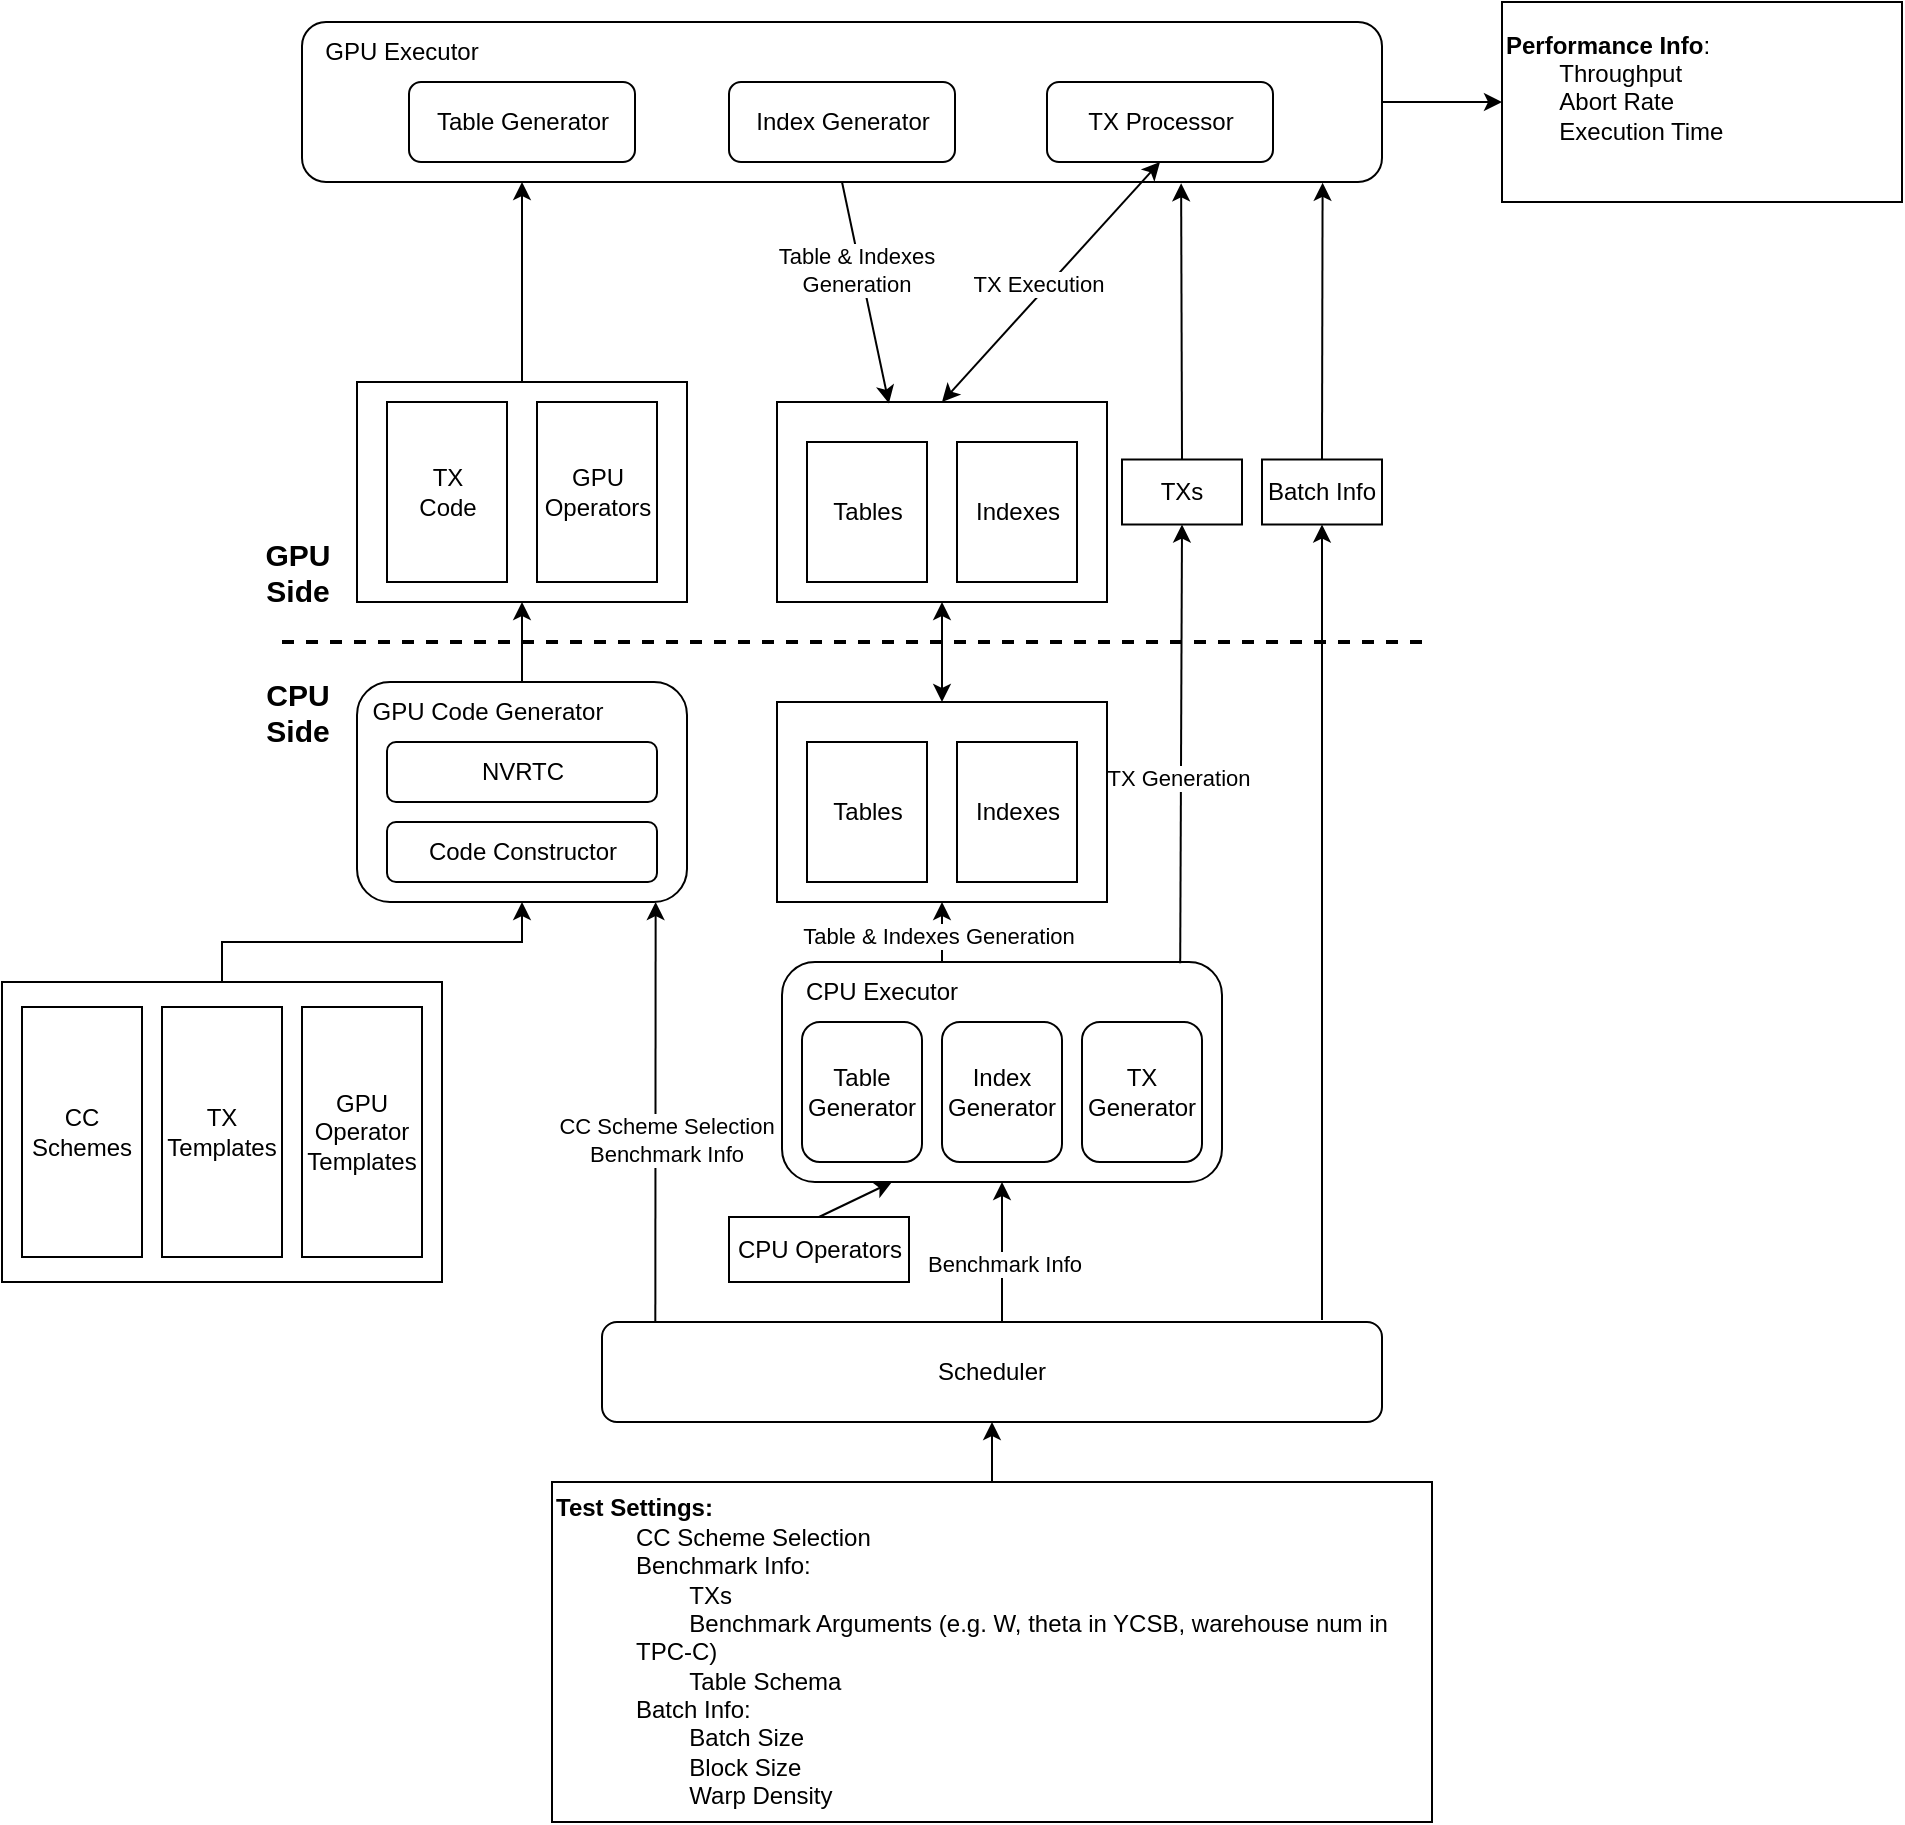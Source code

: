 <mxfile version="24.7.17">
  <diagram name="第 1 页" id="Ptvhk-JyKTcRj7Zm97Kh">
    <mxGraphModel dx="1152" dy="730" grid="1" gridSize="10" guides="1" tooltips="1" connect="1" arrows="1" fold="1" page="1" pageScale="1" pageWidth="827" pageHeight="1169" math="0" shadow="0">
      <root>
        <mxCell id="0" />
        <mxCell id="1" parent="0" />
        <mxCell id="1U4nZc6JwYDM5h0k5hcb-1" value="&lt;div style=&quot;&quot;&gt;&lt;b style=&quot;background-color: initial;&quot;&gt;Test Settings:&lt;/b&gt;&lt;/div&gt;&lt;blockquote style=&quot;margin: 0 0 0 40px; border: none; padding: 0px;&quot;&gt;&lt;div&gt;CC Scheme Selection&lt;/div&gt;&lt;div&gt;Benchmark Info:&lt;/div&gt;&lt;div&gt;&lt;span style=&quot;white-space: pre;&quot;&gt;&#x9;&lt;/span&gt;TXs&lt;/div&gt;&lt;div&gt;&lt;span style=&quot;white-space: pre;&quot;&gt;&#x9;&lt;/span&gt;Benchmark Arguments (e.g. W, theta in YCSB, warehouse num in TPC-C)&lt;/div&gt;&lt;div&gt;&lt;span style=&quot;white-space: pre;&quot;&gt;&#x9;&lt;/span&gt;Table Schema&lt;/div&gt;&lt;div&gt;Batch Info:&lt;/div&gt;&lt;div&gt;&lt;span style=&quot;white-space: pre;&quot;&gt;&#x9;&lt;/span&gt;Batch Size&lt;/div&gt;&lt;div&gt;&lt;span style=&quot;white-space: pre;&quot;&gt;&#x9;&lt;/span&gt;Block Size&lt;/div&gt;&lt;div&gt;&lt;span style=&quot;white-space: pre;&quot;&gt;&#x9;&lt;/span&gt;Warp Density&lt;/div&gt;&lt;/blockquote&gt;" style="rounded=0;whiteSpace=wrap;html=1;align=left;" vertex="1" parent="1">
          <mxGeometry x="335" y="770" width="440" height="170" as="geometry" />
        </mxCell>
        <mxCell id="1U4nZc6JwYDM5h0k5hcb-2" value="Scheduler" style="rounded=1;whiteSpace=wrap;html=1;" vertex="1" parent="1">
          <mxGeometry x="360" y="690" width="390" height="50" as="geometry" />
        </mxCell>
        <mxCell id="1U4nZc6JwYDM5h0k5hcb-44" style="edgeStyle=orthogonalEdgeStyle;rounded=0;orthogonalLoop=1;jettySize=auto;html=1;exitX=0.5;exitY=0;exitDx=0;exitDy=0;entryX=0.5;entryY=1;entryDx=0;entryDy=0;" edge="1" parent="1" source="1U4nZc6JwYDM5h0k5hcb-3" target="1U4nZc6JwYDM5h0k5hcb-14">
          <mxGeometry relative="1" as="geometry" />
        </mxCell>
        <mxCell id="1U4nZc6JwYDM5h0k5hcb-3" value="" style="rounded=0;whiteSpace=wrap;html=1;" vertex="1" parent="1">
          <mxGeometry x="60" y="520" width="220" height="150" as="geometry" />
        </mxCell>
        <mxCell id="1U4nZc6JwYDM5h0k5hcb-4" value="CC&lt;div&gt;Schemes&lt;/div&gt;" style="rounded=0;whiteSpace=wrap;html=1;" vertex="1" parent="1">
          <mxGeometry x="70" y="532.5" width="60" height="125" as="geometry" />
        </mxCell>
        <mxCell id="1U4nZc6JwYDM5h0k5hcb-6" value="TX&lt;div&gt;Templates&lt;/div&gt;" style="rounded=0;whiteSpace=wrap;html=1;" vertex="1" parent="1">
          <mxGeometry x="140" y="532.5" width="60" height="125" as="geometry" />
        </mxCell>
        <mxCell id="1U4nZc6JwYDM5h0k5hcb-7" value="GPU&lt;div&gt;Operator&lt;/div&gt;&lt;div&gt;Templates&lt;/div&gt;" style="rounded=0;whiteSpace=wrap;html=1;" vertex="1" parent="1">
          <mxGeometry x="210" y="532.5" width="60" height="125" as="geometry" />
        </mxCell>
        <mxCell id="1U4nZc6JwYDM5h0k5hcb-8" value="" style="rounded=1;whiteSpace=wrap;html=1;" vertex="1" parent="1">
          <mxGeometry x="450" y="510" width="220" height="110" as="geometry" />
        </mxCell>
        <mxCell id="1U4nZc6JwYDM5h0k5hcb-9" value="Table&lt;div&gt;Generator&lt;/div&gt;" style="rounded=1;whiteSpace=wrap;html=1;" vertex="1" parent="1">
          <mxGeometry x="460" y="540" width="60" height="70" as="geometry" />
        </mxCell>
        <mxCell id="1U4nZc6JwYDM5h0k5hcb-10" value="Index&lt;div&gt;Generator&lt;/div&gt;" style="rounded=1;whiteSpace=wrap;html=1;" vertex="1" parent="1">
          <mxGeometry x="530" y="540" width="60" height="70" as="geometry" />
        </mxCell>
        <mxCell id="1U4nZc6JwYDM5h0k5hcb-11" value="TX&lt;div&gt;Generator&lt;/div&gt;" style="rounded=1;whiteSpace=wrap;html=1;" vertex="1" parent="1">
          <mxGeometry x="600" y="540" width="60" height="70" as="geometry" />
        </mxCell>
        <mxCell id="1U4nZc6JwYDM5h0k5hcb-12" value="CPU Executor" style="text;html=1;align=center;verticalAlign=middle;whiteSpace=wrap;rounded=0;" vertex="1" parent="1">
          <mxGeometry x="460" y="510" width="80" height="30" as="geometry" />
        </mxCell>
        <mxCell id="1U4nZc6JwYDM5h0k5hcb-13" value="CPU Operators" style="rounded=0;whiteSpace=wrap;html=1;" vertex="1" parent="1">
          <mxGeometry x="423.5" y="637.5" width="90" height="32.5" as="geometry" />
        </mxCell>
        <mxCell id="1U4nZc6JwYDM5h0k5hcb-14" value="" style="rounded=1;whiteSpace=wrap;html=1;" vertex="1" parent="1">
          <mxGeometry x="237.5" y="370" width="165" height="110" as="geometry" />
        </mxCell>
        <mxCell id="1U4nZc6JwYDM5h0k5hcb-15" value="NVRTC" style="rounded=1;whiteSpace=wrap;html=1;" vertex="1" parent="1">
          <mxGeometry x="252.5" y="400" width="135" height="30" as="geometry" />
        </mxCell>
        <mxCell id="1U4nZc6JwYDM5h0k5hcb-16" value="Code Constructor" style="rounded=1;whiteSpace=wrap;html=1;" vertex="1" parent="1">
          <mxGeometry x="252.5" y="440" width="135" height="30" as="geometry" />
        </mxCell>
        <mxCell id="1U4nZc6JwYDM5h0k5hcb-17" value="GPU Code Generator" style="text;html=1;align=center;verticalAlign=middle;whiteSpace=wrap;rounded=0;" vertex="1" parent="1">
          <mxGeometry x="242.5" y="370" width="120" height="30" as="geometry" />
        </mxCell>
        <mxCell id="1U4nZc6JwYDM5h0k5hcb-18" value="" style="rounded=0;whiteSpace=wrap;html=1;" vertex="1" parent="1">
          <mxGeometry x="447.5" y="380" width="165" height="100" as="geometry" />
        </mxCell>
        <mxCell id="1U4nZc6JwYDM5h0k5hcb-19" value="Tables" style="rounded=0;whiteSpace=wrap;html=1;" vertex="1" parent="1">
          <mxGeometry x="462.5" y="400" width="60" height="70" as="geometry" />
        </mxCell>
        <mxCell id="1U4nZc6JwYDM5h0k5hcb-20" value="Indexes" style="rounded=0;whiteSpace=wrap;html=1;" vertex="1" parent="1">
          <mxGeometry x="537.5" y="400" width="60" height="70" as="geometry" />
        </mxCell>
        <mxCell id="1U4nZc6JwYDM5h0k5hcb-27" value="" style="rounded=0;whiteSpace=wrap;html=1;" vertex="1" parent="1">
          <mxGeometry x="447.5" y="230" width="165" height="100" as="geometry" />
        </mxCell>
        <mxCell id="1U4nZc6JwYDM5h0k5hcb-28" value="Tables" style="rounded=0;whiteSpace=wrap;html=1;" vertex="1" parent="1">
          <mxGeometry x="462.5" y="250" width="60" height="70" as="geometry" />
        </mxCell>
        <mxCell id="1U4nZc6JwYDM5h0k5hcb-29" value="Indexes" style="rounded=0;whiteSpace=wrap;html=1;" vertex="1" parent="1">
          <mxGeometry x="537.5" y="250" width="60" height="70" as="geometry" />
        </mxCell>
        <mxCell id="1U4nZc6JwYDM5h0k5hcb-31" value="" style="rounded=0;whiteSpace=wrap;html=1;" vertex="1" parent="1">
          <mxGeometry x="237.5" y="220" width="165" height="110" as="geometry" />
        </mxCell>
        <mxCell id="1U4nZc6JwYDM5h0k5hcb-32" value="TX&lt;div&gt;Code&lt;/div&gt;" style="rounded=0;whiteSpace=wrap;html=1;" vertex="1" parent="1">
          <mxGeometry x="252.5" y="230" width="60" height="90" as="geometry" />
        </mxCell>
        <mxCell id="1U4nZc6JwYDM5h0k5hcb-33" value="GPU&lt;div&gt;Operators&lt;/div&gt;" style="rounded=0;whiteSpace=wrap;html=1;" vertex="1" parent="1">
          <mxGeometry x="327.5" y="230" width="60" height="90" as="geometry" />
        </mxCell>
        <mxCell id="1U4nZc6JwYDM5h0k5hcb-35" value="" style="rounded=1;whiteSpace=wrap;html=1;" vertex="1" parent="1">
          <mxGeometry x="210" y="40" width="540" height="80" as="geometry" />
        </mxCell>
        <mxCell id="1U4nZc6JwYDM5h0k5hcb-36" value="Table Generator" style="rounded=1;whiteSpace=wrap;html=1;" vertex="1" parent="1">
          <mxGeometry x="263.5" y="70" width="113" height="40" as="geometry" />
        </mxCell>
        <mxCell id="1U4nZc6JwYDM5h0k5hcb-37" value="Index Generator" style="rounded=1;whiteSpace=wrap;html=1;" vertex="1" parent="1">
          <mxGeometry x="423.5" y="70" width="113" height="40" as="geometry" />
        </mxCell>
        <mxCell id="1U4nZc6JwYDM5h0k5hcb-38" value="TX Processor" style="rounded=1;whiteSpace=wrap;html=1;" vertex="1" parent="1">
          <mxGeometry x="582.5" y="70" width="113" height="40" as="geometry" />
        </mxCell>
        <mxCell id="1U4nZc6JwYDM5h0k5hcb-39" value="Batch Info" style="rounded=0;whiteSpace=wrap;html=1;" vertex="1" parent="1">
          <mxGeometry x="690" y="258.75" width="60" height="32.5" as="geometry" />
        </mxCell>
        <mxCell id="1U4nZc6JwYDM5h0k5hcb-40" value="TXs" style="rounded=0;whiteSpace=wrap;html=1;" vertex="1" parent="1">
          <mxGeometry x="620" y="258.75" width="60" height="32.5" as="geometry" />
        </mxCell>
        <mxCell id="1U4nZc6JwYDM5h0k5hcb-41" value="GPU Executor" style="text;html=1;align=center;verticalAlign=middle;whiteSpace=wrap;rounded=0;" vertex="1" parent="1">
          <mxGeometry x="220" y="40" width="80" height="30" as="geometry" />
        </mxCell>
        <mxCell id="1U4nZc6JwYDM5h0k5hcb-45" value="" style="endArrow=classic;html=1;rounded=0;exitX=0.5;exitY=0;exitDx=0;exitDy=0;entryX=0.5;entryY=1;entryDx=0;entryDy=0;" edge="1" parent="1" source="1U4nZc6JwYDM5h0k5hcb-14" target="1U4nZc6JwYDM5h0k5hcb-31">
          <mxGeometry width="50" height="50" relative="1" as="geometry">
            <mxPoint x="460" y="490" as="sourcePoint" />
            <mxPoint x="510" y="440" as="targetPoint" />
          </mxGeometry>
        </mxCell>
        <mxCell id="1U4nZc6JwYDM5h0k5hcb-46" value="" style="endArrow=classic;startArrow=classic;html=1;rounded=0;entryX=0.5;entryY=1;entryDx=0;entryDy=0;" edge="1" parent="1" source="1U4nZc6JwYDM5h0k5hcb-18" target="1U4nZc6JwYDM5h0k5hcb-27">
          <mxGeometry width="50" height="50" relative="1" as="geometry">
            <mxPoint x="460" y="490" as="sourcePoint" />
            <mxPoint x="510" y="440" as="targetPoint" />
          </mxGeometry>
        </mxCell>
        <mxCell id="1U4nZc6JwYDM5h0k5hcb-47" value="" style="endArrow=classic;html=1;rounded=0;entryX=0.5;entryY=1;entryDx=0;entryDy=0;" edge="1" parent="1" target="1U4nZc6JwYDM5h0k5hcb-8">
          <mxGeometry width="50" height="50" relative="1" as="geometry">
            <mxPoint x="560" y="690" as="sourcePoint" />
            <mxPoint x="510" y="440" as="targetPoint" />
          </mxGeometry>
        </mxCell>
        <mxCell id="1U4nZc6JwYDM5h0k5hcb-63" value="&lt;div style=&quot;font-size: 12px; text-align: left; text-wrap: wrap; background-color: rgb(251, 251, 251);&quot;&gt;&lt;br&gt;&lt;/div&gt;" style="edgeLabel;html=1;align=center;verticalAlign=middle;resizable=0;points=[];" vertex="1" connectable="0" parent="1U4nZc6JwYDM5h0k5hcb-47">
          <mxGeometry x="-0.06" y="1" relative="1" as="geometry">
            <mxPoint as="offset" />
          </mxGeometry>
        </mxCell>
        <mxCell id="1U4nZc6JwYDM5h0k5hcb-70" value="Benchmark Info" style="edgeLabel;html=1;align=center;verticalAlign=middle;resizable=0;points=[];" vertex="1" connectable="0" parent="1U4nZc6JwYDM5h0k5hcb-47">
          <mxGeometry x="-0.152" y="-1" relative="1" as="geometry">
            <mxPoint as="offset" />
          </mxGeometry>
        </mxCell>
        <mxCell id="1U4nZc6JwYDM5h0k5hcb-48" value="" style="endArrow=classic;html=1;rounded=0;exitX=0.5;exitY=0;exitDx=0;exitDy=0;entryX=0.5;entryY=1;entryDx=0;entryDy=0;" edge="1" parent="1" source="1U4nZc6JwYDM5h0k5hcb-1" target="1U4nZc6JwYDM5h0k5hcb-2">
          <mxGeometry width="50" height="50" relative="1" as="geometry">
            <mxPoint x="460" y="670" as="sourcePoint" />
            <mxPoint x="510" y="620" as="targetPoint" />
          </mxGeometry>
        </mxCell>
        <mxCell id="1U4nZc6JwYDM5h0k5hcb-49" value="" style="endArrow=classic;html=1;rounded=0;entryX=0.75;entryY=1;entryDx=0;entryDy=0;" edge="1" parent="1">
          <mxGeometry width="50" height="50" relative="1" as="geometry">
            <mxPoint x="386.67" y="690" as="sourcePoint" />
            <mxPoint x="386.82" y="480" as="targetPoint" />
          </mxGeometry>
        </mxCell>
        <mxCell id="1U4nZc6JwYDM5h0k5hcb-69" value="CC Scheme Selection&lt;div&gt;Benchmark Info&lt;/div&gt;" style="edgeLabel;html=1;align=center;verticalAlign=middle;resizable=0;points=[];" vertex="1" connectable="0" parent="1U4nZc6JwYDM5h0k5hcb-49">
          <mxGeometry x="-0.135" y="-5" relative="1" as="geometry">
            <mxPoint as="offset" />
          </mxGeometry>
        </mxCell>
        <mxCell id="1U4nZc6JwYDM5h0k5hcb-50" value="" style="endArrow=classic;html=1;rounded=0;exitX=0.5;exitY=0;exitDx=0;exitDy=0;entryX=0.25;entryY=1;entryDx=0;entryDy=0;" edge="1" parent="1" source="1U4nZc6JwYDM5h0k5hcb-13" target="1U4nZc6JwYDM5h0k5hcb-8">
          <mxGeometry width="50" height="50" relative="1" as="geometry">
            <mxPoint x="460" y="490" as="sourcePoint" />
            <mxPoint x="510" y="440" as="targetPoint" />
          </mxGeometry>
        </mxCell>
        <mxCell id="1U4nZc6JwYDM5h0k5hcb-51" value="" style="endArrow=classic;html=1;rounded=0;entryX=0.5;entryY=1;entryDx=0;entryDy=0;" edge="1" parent="1" target="1U4nZc6JwYDM5h0k5hcb-18">
          <mxGeometry width="50" height="50" relative="1" as="geometry">
            <mxPoint x="530" y="510" as="sourcePoint" />
            <mxPoint x="510" y="440" as="targetPoint" />
          </mxGeometry>
        </mxCell>
        <mxCell id="1U4nZc6JwYDM5h0k5hcb-76" value="Table &amp;amp; Indexes Generation" style="edgeLabel;html=1;align=center;verticalAlign=middle;resizable=0;points=[];" vertex="1" connectable="0" parent="1U4nZc6JwYDM5h0k5hcb-51">
          <mxGeometry x="-0.086" y="2" relative="1" as="geometry">
            <mxPoint as="offset" />
          </mxGeometry>
        </mxCell>
        <mxCell id="1U4nZc6JwYDM5h0k5hcb-52" value="" style="endArrow=classic;html=1;rounded=0;exitX=0.5;exitY=0;exitDx=0;exitDy=0;" edge="1" parent="1" source="1U4nZc6JwYDM5h0k5hcb-31">
          <mxGeometry width="50" height="50" relative="1" as="geometry">
            <mxPoint x="320" y="150" as="sourcePoint" />
            <mxPoint x="320" y="120" as="targetPoint" />
          </mxGeometry>
        </mxCell>
        <mxCell id="1U4nZc6JwYDM5h0k5hcb-54" value="" style="endArrow=classic;html=1;rounded=0;exitX=0.905;exitY=0.006;exitDx=0;exitDy=0;exitPerimeter=0;entryX=0.5;entryY=1;entryDx=0;entryDy=0;" edge="1" parent="1" source="1U4nZc6JwYDM5h0k5hcb-8" target="1U4nZc6JwYDM5h0k5hcb-40">
          <mxGeometry width="50" height="50" relative="1" as="geometry">
            <mxPoint x="480" y="390" as="sourcePoint" />
            <mxPoint x="530" y="340" as="targetPoint" />
          </mxGeometry>
        </mxCell>
        <mxCell id="1U4nZc6JwYDM5h0k5hcb-77" value="TX Generation" style="edgeLabel;html=1;align=center;verticalAlign=middle;resizable=0;points=[];" vertex="1" connectable="0" parent="1U4nZc6JwYDM5h0k5hcb-54">
          <mxGeometry x="-0.158" y="2" relative="1" as="geometry">
            <mxPoint as="offset" />
          </mxGeometry>
        </mxCell>
        <mxCell id="1U4nZc6JwYDM5h0k5hcb-55" value="" style="endArrow=classic;html=1;rounded=0;exitX=0.5;exitY=0;exitDx=0;exitDy=0;entryX=0.814;entryY=1.008;entryDx=0;entryDy=0;entryPerimeter=0;" edge="1" parent="1" source="1U4nZc6JwYDM5h0k5hcb-40" target="1U4nZc6JwYDM5h0k5hcb-35">
          <mxGeometry width="50" height="50" relative="1" as="geometry">
            <mxPoint x="640" y="390" as="sourcePoint" />
            <mxPoint x="650" y="190" as="targetPoint" />
          </mxGeometry>
        </mxCell>
        <mxCell id="1U4nZc6JwYDM5h0k5hcb-56" value="" style="endArrow=classic;html=1;rounded=0;exitX=0.5;exitY=0;exitDx=0;exitDy=0;entryX=0.945;entryY=1.005;entryDx=0;entryDy=0;entryPerimeter=0;" edge="1" parent="1" source="1U4nZc6JwYDM5h0k5hcb-39" target="1U4nZc6JwYDM5h0k5hcb-35">
          <mxGeometry width="50" height="50" relative="1" as="geometry">
            <mxPoint x="640" y="390" as="sourcePoint" />
            <mxPoint x="720" y="190" as="targetPoint" />
          </mxGeometry>
        </mxCell>
        <mxCell id="1U4nZc6JwYDM5h0k5hcb-57" value="" style="endArrow=classic;html=1;rounded=0;entryX=0.5;entryY=1;entryDx=0;entryDy=0;" edge="1" parent="1" target="1U4nZc6JwYDM5h0k5hcb-39">
          <mxGeometry width="50" height="50" relative="1" as="geometry">
            <mxPoint x="720" y="689" as="sourcePoint" />
            <mxPoint x="690" y="460" as="targetPoint" />
          </mxGeometry>
        </mxCell>
        <mxCell id="1U4nZc6JwYDM5h0k5hcb-58" value="" style="endArrow=none;dashed=1;html=1;rounded=0;strokeWidth=2;" edge="1" parent="1">
          <mxGeometry width="50" height="50" relative="1" as="geometry">
            <mxPoint x="200" y="350" as="sourcePoint" />
            <mxPoint x="770" y="350" as="targetPoint" />
          </mxGeometry>
        </mxCell>
        <mxCell id="1U4nZc6JwYDM5h0k5hcb-59" value="GPU&lt;div style=&quot;font-size: 15px;&quot;&gt;Side&lt;/div&gt;" style="text;html=1;align=center;verticalAlign=middle;whiteSpace=wrap;rounded=0;fontStyle=1;fontSize=15;" vertex="1" parent="1">
          <mxGeometry x="177.5" y="300" width="60" height="30" as="geometry" />
        </mxCell>
        <mxCell id="1U4nZc6JwYDM5h0k5hcb-60" value="CPU&lt;div style=&quot;font-size: 15px;&quot;&gt;Side&lt;/div&gt;" style="text;html=1;align=center;verticalAlign=middle;whiteSpace=wrap;rounded=0;fontStyle=1;fontSize=15;" vertex="1" parent="1">
          <mxGeometry x="177.5" y="370" width="60" height="30" as="geometry" />
        </mxCell>
        <mxCell id="1U4nZc6JwYDM5h0k5hcb-67" value="&lt;b&gt;Performance&amp;nbsp;Info&lt;/b&gt;:&lt;div&gt;&lt;span style=&quot;white-space: pre;&quot;&gt;&#x9;&lt;/span&gt;Throughput&lt;br&gt;&lt;/div&gt;&lt;div&gt;&lt;span style=&quot;white-space: pre;&quot;&gt;&#x9;&lt;/span&gt;Abort Rate&lt;br&gt;&lt;/div&gt;&lt;div&gt;&lt;span style=&quot;white-space: pre;&quot;&gt;&#x9;&lt;/span&gt;Execution Time&amp;nbsp;&lt;br&gt;&lt;/div&gt;&lt;div&gt;&lt;span style=&quot;white-space: pre;&quot;&gt;&#x9;&lt;/span&gt;&lt;br&gt;&lt;/div&gt;" style="rounded=0;whiteSpace=wrap;html=1;align=left;" vertex="1" parent="1">
          <mxGeometry x="810" y="30" width="200" height="100" as="geometry" />
        </mxCell>
        <mxCell id="1U4nZc6JwYDM5h0k5hcb-68" value="" style="endArrow=classic;html=1;rounded=0;exitX=1;exitY=0.5;exitDx=0;exitDy=0;entryX=0;entryY=0.5;entryDx=0;entryDy=0;" edge="1" parent="1" source="1U4nZc6JwYDM5h0k5hcb-35" target="1U4nZc6JwYDM5h0k5hcb-67">
          <mxGeometry width="50" height="50" relative="1" as="geometry">
            <mxPoint x="430" y="380" as="sourcePoint" />
            <mxPoint x="480" y="330" as="targetPoint" />
          </mxGeometry>
        </mxCell>
        <mxCell id="1U4nZc6JwYDM5h0k5hcb-71" value="" style="endArrow=classic;html=1;rounded=0;exitX=0.5;exitY=1;exitDx=0;exitDy=0;entryX=0.339;entryY=0.007;entryDx=0;entryDy=0;entryPerimeter=0;" edge="1" parent="1" source="1U4nZc6JwYDM5h0k5hcb-35" target="1U4nZc6JwYDM5h0k5hcb-27">
          <mxGeometry width="50" height="50" relative="1" as="geometry">
            <mxPoint x="550" y="380" as="sourcePoint" />
            <mxPoint x="600" y="330" as="targetPoint" />
          </mxGeometry>
        </mxCell>
        <mxCell id="1U4nZc6JwYDM5h0k5hcb-72" value="Table &amp;amp; Indexes&lt;div&gt;Generation&lt;/div&gt;" style="edgeLabel;html=1;align=center;verticalAlign=middle;resizable=0;points=[];" vertex="1" connectable="0" parent="1U4nZc6JwYDM5h0k5hcb-71">
          <mxGeometry x="-0.225" y="-2" relative="1" as="geometry">
            <mxPoint as="offset" />
          </mxGeometry>
        </mxCell>
        <mxCell id="1U4nZc6JwYDM5h0k5hcb-73" value="" style="endArrow=classic;startArrow=classic;html=1;rounded=0;entryX=0.5;entryY=1;entryDx=0;entryDy=0;exitX=0.5;exitY=0;exitDx=0;exitDy=0;" edge="1" parent="1" source="1U4nZc6JwYDM5h0k5hcb-27" target="1U4nZc6JwYDM5h0k5hcb-38">
          <mxGeometry width="50" height="50" relative="1" as="geometry">
            <mxPoint x="540" y="210" as="sourcePoint" />
            <mxPoint x="590" y="160" as="targetPoint" />
          </mxGeometry>
        </mxCell>
        <mxCell id="1U4nZc6JwYDM5h0k5hcb-75" value="TX Execution" style="edgeLabel;html=1;align=center;verticalAlign=middle;resizable=0;points=[];" vertex="1" connectable="0" parent="1U4nZc6JwYDM5h0k5hcb-73">
          <mxGeometry x="-0.065" y="4" relative="1" as="geometry">
            <mxPoint as="offset" />
          </mxGeometry>
        </mxCell>
      </root>
    </mxGraphModel>
  </diagram>
</mxfile>
